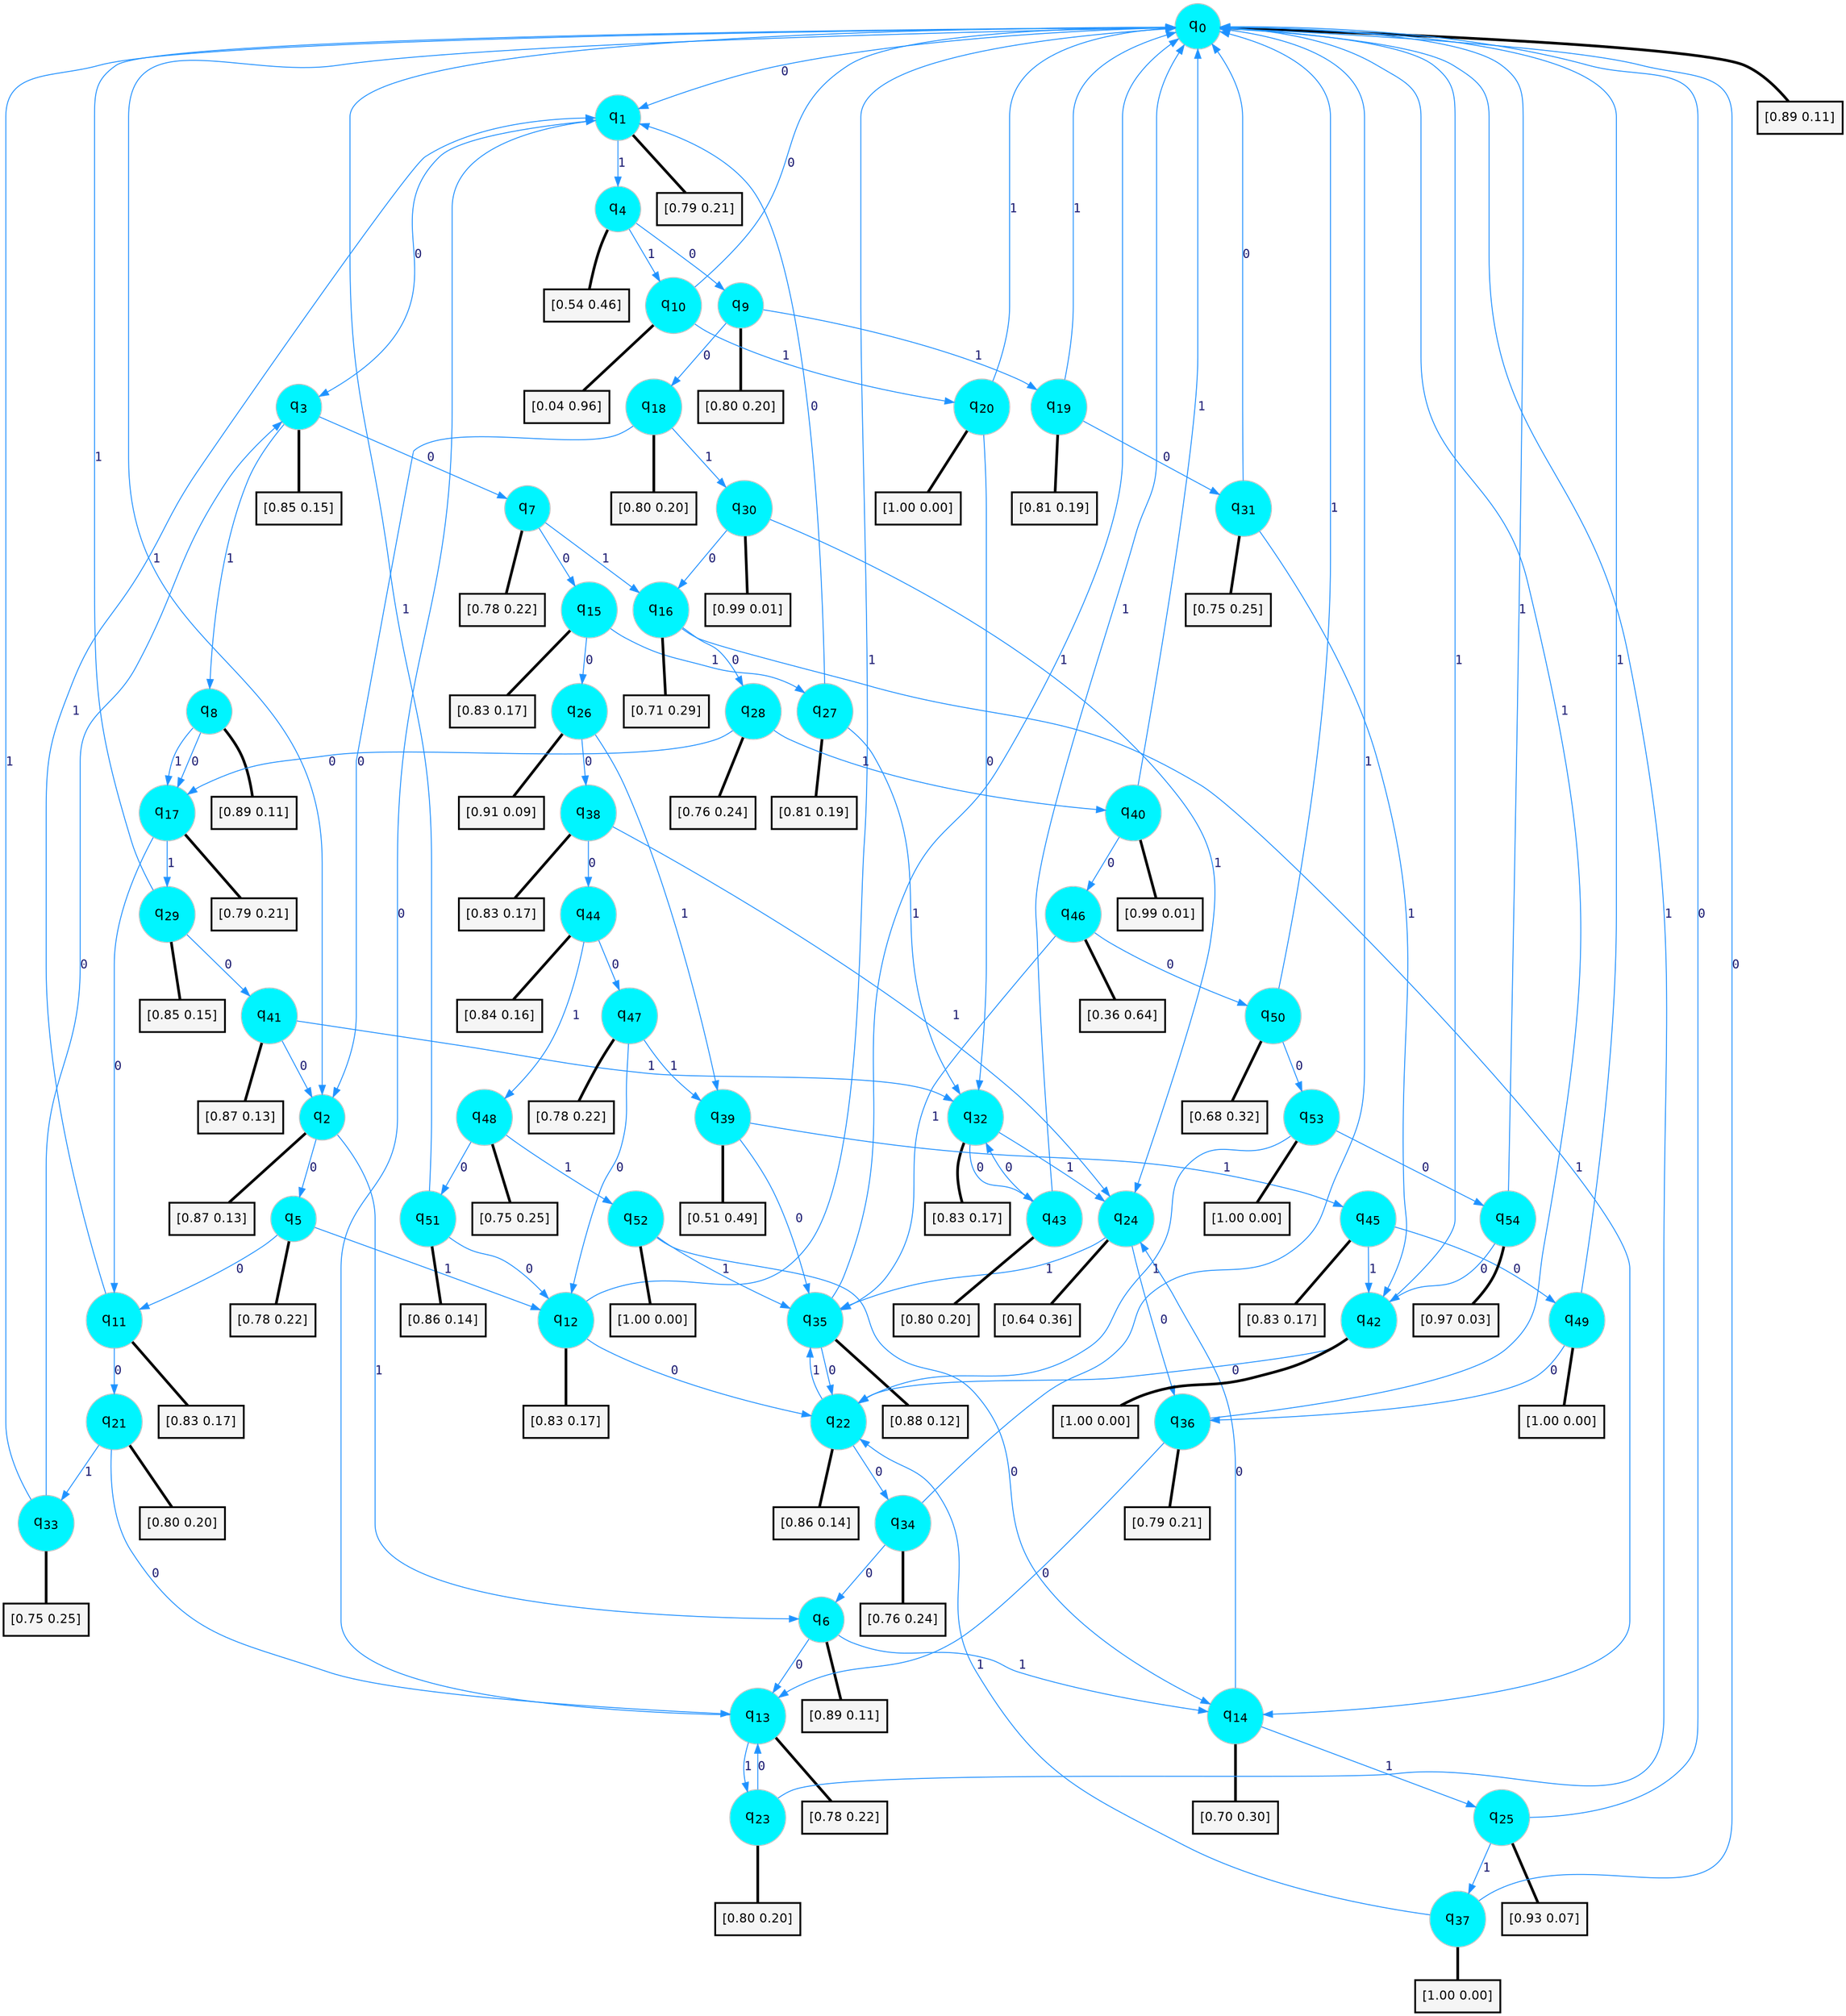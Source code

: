 digraph G {
graph [
bgcolor=transparent, dpi=300, rankdir=TD, size="40,25"];
node [
color=gray, fillcolor=turquoise1, fontcolor=black, fontname=Helvetica, fontsize=16, fontweight=bold, shape=circle, style=filled];
edge [
arrowsize=1, color=dodgerblue1, fontcolor=midnightblue, fontname=courier, fontweight=bold, penwidth=1, style=solid, weight=20];
0[label=<q<SUB>0</SUB>>];
1[label=<q<SUB>1</SUB>>];
2[label=<q<SUB>2</SUB>>];
3[label=<q<SUB>3</SUB>>];
4[label=<q<SUB>4</SUB>>];
5[label=<q<SUB>5</SUB>>];
6[label=<q<SUB>6</SUB>>];
7[label=<q<SUB>7</SUB>>];
8[label=<q<SUB>8</SUB>>];
9[label=<q<SUB>9</SUB>>];
10[label=<q<SUB>10</SUB>>];
11[label=<q<SUB>11</SUB>>];
12[label=<q<SUB>12</SUB>>];
13[label=<q<SUB>13</SUB>>];
14[label=<q<SUB>14</SUB>>];
15[label=<q<SUB>15</SUB>>];
16[label=<q<SUB>16</SUB>>];
17[label=<q<SUB>17</SUB>>];
18[label=<q<SUB>18</SUB>>];
19[label=<q<SUB>19</SUB>>];
20[label=<q<SUB>20</SUB>>];
21[label=<q<SUB>21</SUB>>];
22[label=<q<SUB>22</SUB>>];
23[label=<q<SUB>23</SUB>>];
24[label=<q<SUB>24</SUB>>];
25[label=<q<SUB>25</SUB>>];
26[label=<q<SUB>26</SUB>>];
27[label=<q<SUB>27</SUB>>];
28[label=<q<SUB>28</SUB>>];
29[label=<q<SUB>29</SUB>>];
30[label=<q<SUB>30</SUB>>];
31[label=<q<SUB>31</SUB>>];
32[label=<q<SUB>32</SUB>>];
33[label=<q<SUB>33</SUB>>];
34[label=<q<SUB>34</SUB>>];
35[label=<q<SUB>35</SUB>>];
36[label=<q<SUB>36</SUB>>];
37[label=<q<SUB>37</SUB>>];
38[label=<q<SUB>38</SUB>>];
39[label=<q<SUB>39</SUB>>];
40[label=<q<SUB>40</SUB>>];
41[label=<q<SUB>41</SUB>>];
42[label=<q<SUB>42</SUB>>];
43[label=<q<SUB>43</SUB>>];
44[label=<q<SUB>44</SUB>>];
45[label=<q<SUB>45</SUB>>];
46[label=<q<SUB>46</SUB>>];
47[label=<q<SUB>47</SUB>>];
48[label=<q<SUB>48</SUB>>];
49[label=<q<SUB>49</SUB>>];
50[label=<q<SUB>50</SUB>>];
51[label=<q<SUB>51</SUB>>];
52[label=<q<SUB>52</SUB>>];
53[label=<q<SUB>53</SUB>>];
54[label=<q<SUB>54</SUB>>];
55[label="[0.89 0.11]", shape=box,fontcolor=black, fontname=Helvetica, fontsize=14, penwidth=2, fillcolor=whitesmoke,color=black];
56[label="[0.79 0.21]", shape=box,fontcolor=black, fontname=Helvetica, fontsize=14, penwidth=2, fillcolor=whitesmoke,color=black];
57[label="[0.87 0.13]", shape=box,fontcolor=black, fontname=Helvetica, fontsize=14, penwidth=2, fillcolor=whitesmoke,color=black];
58[label="[0.85 0.15]", shape=box,fontcolor=black, fontname=Helvetica, fontsize=14, penwidth=2, fillcolor=whitesmoke,color=black];
59[label="[0.54 0.46]", shape=box,fontcolor=black, fontname=Helvetica, fontsize=14, penwidth=2, fillcolor=whitesmoke,color=black];
60[label="[0.78 0.22]", shape=box,fontcolor=black, fontname=Helvetica, fontsize=14, penwidth=2, fillcolor=whitesmoke,color=black];
61[label="[0.89 0.11]", shape=box,fontcolor=black, fontname=Helvetica, fontsize=14, penwidth=2, fillcolor=whitesmoke,color=black];
62[label="[0.78 0.22]", shape=box,fontcolor=black, fontname=Helvetica, fontsize=14, penwidth=2, fillcolor=whitesmoke,color=black];
63[label="[0.89 0.11]", shape=box,fontcolor=black, fontname=Helvetica, fontsize=14, penwidth=2, fillcolor=whitesmoke,color=black];
64[label="[0.80 0.20]", shape=box,fontcolor=black, fontname=Helvetica, fontsize=14, penwidth=2, fillcolor=whitesmoke,color=black];
65[label="[0.04 0.96]", shape=box,fontcolor=black, fontname=Helvetica, fontsize=14, penwidth=2, fillcolor=whitesmoke,color=black];
66[label="[0.83 0.17]", shape=box,fontcolor=black, fontname=Helvetica, fontsize=14, penwidth=2, fillcolor=whitesmoke,color=black];
67[label="[0.83 0.17]", shape=box,fontcolor=black, fontname=Helvetica, fontsize=14, penwidth=2, fillcolor=whitesmoke,color=black];
68[label="[0.78 0.22]", shape=box,fontcolor=black, fontname=Helvetica, fontsize=14, penwidth=2, fillcolor=whitesmoke,color=black];
69[label="[0.70 0.30]", shape=box,fontcolor=black, fontname=Helvetica, fontsize=14, penwidth=2, fillcolor=whitesmoke,color=black];
70[label="[0.83 0.17]", shape=box,fontcolor=black, fontname=Helvetica, fontsize=14, penwidth=2, fillcolor=whitesmoke,color=black];
71[label="[0.71 0.29]", shape=box,fontcolor=black, fontname=Helvetica, fontsize=14, penwidth=2, fillcolor=whitesmoke,color=black];
72[label="[0.79 0.21]", shape=box,fontcolor=black, fontname=Helvetica, fontsize=14, penwidth=2, fillcolor=whitesmoke,color=black];
73[label="[0.80 0.20]", shape=box,fontcolor=black, fontname=Helvetica, fontsize=14, penwidth=2, fillcolor=whitesmoke,color=black];
74[label="[0.81 0.19]", shape=box,fontcolor=black, fontname=Helvetica, fontsize=14, penwidth=2, fillcolor=whitesmoke,color=black];
75[label="[1.00 0.00]", shape=box,fontcolor=black, fontname=Helvetica, fontsize=14, penwidth=2, fillcolor=whitesmoke,color=black];
76[label="[0.80 0.20]", shape=box,fontcolor=black, fontname=Helvetica, fontsize=14, penwidth=2, fillcolor=whitesmoke,color=black];
77[label="[0.86 0.14]", shape=box,fontcolor=black, fontname=Helvetica, fontsize=14, penwidth=2, fillcolor=whitesmoke,color=black];
78[label="[0.80 0.20]", shape=box,fontcolor=black, fontname=Helvetica, fontsize=14, penwidth=2, fillcolor=whitesmoke,color=black];
79[label="[0.64 0.36]", shape=box,fontcolor=black, fontname=Helvetica, fontsize=14, penwidth=2, fillcolor=whitesmoke,color=black];
80[label="[0.93 0.07]", shape=box,fontcolor=black, fontname=Helvetica, fontsize=14, penwidth=2, fillcolor=whitesmoke,color=black];
81[label="[0.91 0.09]", shape=box,fontcolor=black, fontname=Helvetica, fontsize=14, penwidth=2, fillcolor=whitesmoke,color=black];
82[label="[0.81 0.19]", shape=box,fontcolor=black, fontname=Helvetica, fontsize=14, penwidth=2, fillcolor=whitesmoke,color=black];
83[label="[0.76 0.24]", shape=box,fontcolor=black, fontname=Helvetica, fontsize=14, penwidth=2, fillcolor=whitesmoke,color=black];
84[label="[0.85 0.15]", shape=box,fontcolor=black, fontname=Helvetica, fontsize=14, penwidth=2, fillcolor=whitesmoke,color=black];
85[label="[0.99 0.01]", shape=box,fontcolor=black, fontname=Helvetica, fontsize=14, penwidth=2, fillcolor=whitesmoke,color=black];
86[label="[0.75 0.25]", shape=box,fontcolor=black, fontname=Helvetica, fontsize=14, penwidth=2, fillcolor=whitesmoke,color=black];
87[label="[0.83 0.17]", shape=box,fontcolor=black, fontname=Helvetica, fontsize=14, penwidth=2, fillcolor=whitesmoke,color=black];
88[label="[0.75 0.25]", shape=box,fontcolor=black, fontname=Helvetica, fontsize=14, penwidth=2, fillcolor=whitesmoke,color=black];
89[label="[0.76 0.24]", shape=box,fontcolor=black, fontname=Helvetica, fontsize=14, penwidth=2, fillcolor=whitesmoke,color=black];
90[label="[0.88 0.12]", shape=box,fontcolor=black, fontname=Helvetica, fontsize=14, penwidth=2, fillcolor=whitesmoke,color=black];
91[label="[0.79 0.21]", shape=box,fontcolor=black, fontname=Helvetica, fontsize=14, penwidth=2, fillcolor=whitesmoke,color=black];
92[label="[1.00 0.00]", shape=box,fontcolor=black, fontname=Helvetica, fontsize=14, penwidth=2, fillcolor=whitesmoke,color=black];
93[label="[0.83 0.17]", shape=box,fontcolor=black, fontname=Helvetica, fontsize=14, penwidth=2, fillcolor=whitesmoke,color=black];
94[label="[0.51 0.49]", shape=box,fontcolor=black, fontname=Helvetica, fontsize=14, penwidth=2, fillcolor=whitesmoke,color=black];
95[label="[0.99 0.01]", shape=box,fontcolor=black, fontname=Helvetica, fontsize=14, penwidth=2, fillcolor=whitesmoke,color=black];
96[label="[0.87 0.13]", shape=box,fontcolor=black, fontname=Helvetica, fontsize=14, penwidth=2, fillcolor=whitesmoke,color=black];
97[label="[1.00 0.00]", shape=box,fontcolor=black, fontname=Helvetica, fontsize=14, penwidth=2, fillcolor=whitesmoke,color=black];
98[label="[0.80 0.20]", shape=box,fontcolor=black, fontname=Helvetica, fontsize=14, penwidth=2, fillcolor=whitesmoke,color=black];
99[label="[0.84 0.16]", shape=box,fontcolor=black, fontname=Helvetica, fontsize=14, penwidth=2, fillcolor=whitesmoke,color=black];
100[label="[0.83 0.17]", shape=box,fontcolor=black, fontname=Helvetica, fontsize=14, penwidth=2, fillcolor=whitesmoke,color=black];
101[label="[0.36 0.64]", shape=box,fontcolor=black, fontname=Helvetica, fontsize=14, penwidth=2, fillcolor=whitesmoke,color=black];
102[label="[0.78 0.22]", shape=box,fontcolor=black, fontname=Helvetica, fontsize=14, penwidth=2, fillcolor=whitesmoke,color=black];
103[label="[0.75 0.25]", shape=box,fontcolor=black, fontname=Helvetica, fontsize=14, penwidth=2, fillcolor=whitesmoke,color=black];
104[label="[1.00 0.00]", shape=box,fontcolor=black, fontname=Helvetica, fontsize=14, penwidth=2, fillcolor=whitesmoke,color=black];
105[label="[0.68 0.32]", shape=box,fontcolor=black, fontname=Helvetica, fontsize=14, penwidth=2, fillcolor=whitesmoke,color=black];
106[label="[0.86 0.14]", shape=box,fontcolor=black, fontname=Helvetica, fontsize=14, penwidth=2, fillcolor=whitesmoke,color=black];
107[label="[1.00 0.00]", shape=box,fontcolor=black, fontname=Helvetica, fontsize=14, penwidth=2, fillcolor=whitesmoke,color=black];
108[label="[1.00 0.00]", shape=box,fontcolor=black, fontname=Helvetica, fontsize=14, penwidth=2, fillcolor=whitesmoke,color=black];
109[label="[0.97 0.03]", shape=box,fontcolor=black, fontname=Helvetica, fontsize=14, penwidth=2, fillcolor=whitesmoke,color=black];
0->1 [label=0];
0->2 [label=1];
0->55 [arrowhead=none, penwidth=3,color=black];
1->3 [label=0];
1->4 [label=1];
1->56 [arrowhead=none, penwidth=3,color=black];
2->5 [label=0];
2->6 [label=1];
2->57 [arrowhead=none, penwidth=3,color=black];
3->7 [label=0];
3->8 [label=1];
3->58 [arrowhead=none, penwidth=3,color=black];
4->9 [label=0];
4->10 [label=1];
4->59 [arrowhead=none, penwidth=3,color=black];
5->11 [label=0];
5->12 [label=1];
5->60 [arrowhead=none, penwidth=3,color=black];
6->13 [label=0];
6->14 [label=1];
6->61 [arrowhead=none, penwidth=3,color=black];
7->15 [label=0];
7->16 [label=1];
7->62 [arrowhead=none, penwidth=3,color=black];
8->17 [label=0];
8->17 [label=1];
8->63 [arrowhead=none, penwidth=3,color=black];
9->18 [label=0];
9->19 [label=1];
9->64 [arrowhead=none, penwidth=3,color=black];
10->0 [label=0];
10->20 [label=1];
10->65 [arrowhead=none, penwidth=3,color=black];
11->21 [label=0];
11->1 [label=1];
11->66 [arrowhead=none, penwidth=3,color=black];
12->22 [label=0];
12->0 [label=1];
12->67 [arrowhead=none, penwidth=3,color=black];
13->1 [label=0];
13->23 [label=1];
13->68 [arrowhead=none, penwidth=3,color=black];
14->24 [label=0];
14->25 [label=1];
14->69 [arrowhead=none, penwidth=3,color=black];
15->26 [label=0];
15->27 [label=1];
15->70 [arrowhead=none, penwidth=3,color=black];
16->28 [label=0];
16->14 [label=1];
16->71 [arrowhead=none, penwidth=3,color=black];
17->11 [label=0];
17->29 [label=1];
17->72 [arrowhead=none, penwidth=3,color=black];
18->2 [label=0];
18->30 [label=1];
18->73 [arrowhead=none, penwidth=3,color=black];
19->31 [label=0];
19->0 [label=1];
19->74 [arrowhead=none, penwidth=3,color=black];
20->32 [label=0];
20->0 [label=1];
20->75 [arrowhead=none, penwidth=3,color=black];
21->13 [label=0];
21->33 [label=1];
21->76 [arrowhead=none, penwidth=3,color=black];
22->34 [label=0];
22->35 [label=1];
22->77 [arrowhead=none, penwidth=3,color=black];
23->13 [label=0];
23->0 [label=1];
23->78 [arrowhead=none, penwidth=3,color=black];
24->36 [label=0];
24->35 [label=1];
24->79 [arrowhead=none, penwidth=3,color=black];
25->0 [label=0];
25->37 [label=1];
25->80 [arrowhead=none, penwidth=3,color=black];
26->38 [label=0];
26->39 [label=1];
26->81 [arrowhead=none, penwidth=3,color=black];
27->1 [label=0];
27->32 [label=1];
27->82 [arrowhead=none, penwidth=3,color=black];
28->17 [label=0];
28->40 [label=1];
28->83 [arrowhead=none, penwidth=3,color=black];
29->41 [label=0];
29->0 [label=1];
29->84 [arrowhead=none, penwidth=3,color=black];
30->16 [label=0];
30->24 [label=1];
30->85 [arrowhead=none, penwidth=3,color=black];
31->0 [label=0];
31->42 [label=1];
31->86 [arrowhead=none, penwidth=3,color=black];
32->43 [label=0];
32->24 [label=1];
32->87 [arrowhead=none, penwidth=3,color=black];
33->3 [label=0];
33->0 [label=1];
33->88 [arrowhead=none, penwidth=3,color=black];
34->6 [label=0];
34->0 [label=1];
34->89 [arrowhead=none, penwidth=3,color=black];
35->22 [label=0];
35->0 [label=1];
35->90 [arrowhead=none, penwidth=3,color=black];
36->13 [label=0];
36->0 [label=1];
36->91 [arrowhead=none, penwidth=3,color=black];
37->0 [label=0];
37->22 [label=1];
37->92 [arrowhead=none, penwidth=3,color=black];
38->44 [label=0];
38->24 [label=1];
38->93 [arrowhead=none, penwidth=3,color=black];
39->35 [label=0];
39->45 [label=1];
39->94 [arrowhead=none, penwidth=3,color=black];
40->46 [label=0];
40->0 [label=1];
40->95 [arrowhead=none, penwidth=3,color=black];
41->2 [label=0];
41->32 [label=1];
41->96 [arrowhead=none, penwidth=3,color=black];
42->22 [label=0];
42->0 [label=1];
42->97 [arrowhead=none, penwidth=3,color=black];
43->32 [label=0];
43->0 [label=1];
43->98 [arrowhead=none, penwidth=3,color=black];
44->47 [label=0];
44->48 [label=1];
44->99 [arrowhead=none, penwidth=3,color=black];
45->49 [label=0];
45->42 [label=1];
45->100 [arrowhead=none, penwidth=3,color=black];
46->50 [label=0];
46->35 [label=1];
46->101 [arrowhead=none, penwidth=3,color=black];
47->12 [label=0];
47->39 [label=1];
47->102 [arrowhead=none, penwidth=3,color=black];
48->51 [label=0];
48->52 [label=1];
48->103 [arrowhead=none, penwidth=3,color=black];
49->36 [label=0];
49->0 [label=1];
49->104 [arrowhead=none, penwidth=3,color=black];
50->53 [label=0];
50->0 [label=1];
50->105 [arrowhead=none, penwidth=3,color=black];
51->12 [label=0];
51->0 [label=1];
51->106 [arrowhead=none, penwidth=3,color=black];
52->14 [label=0];
52->35 [label=1];
52->107 [arrowhead=none, penwidth=3,color=black];
53->54 [label=0];
53->22 [label=1];
53->108 [arrowhead=none, penwidth=3,color=black];
54->42 [label=0];
54->0 [label=1];
54->109 [arrowhead=none, penwidth=3,color=black];
}
